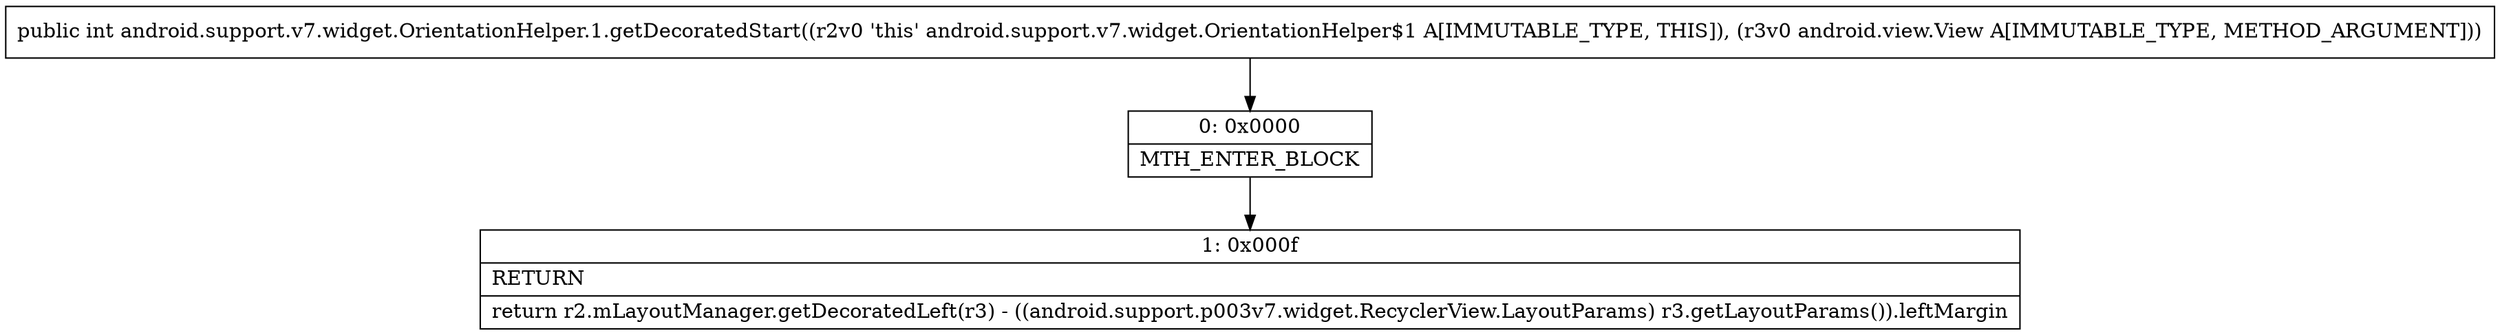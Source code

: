 digraph "CFG forandroid.support.v7.widget.OrientationHelper.1.getDecoratedStart(Landroid\/view\/View;)I" {
Node_0 [shape=record,label="{0\:\ 0x0000|MTH_ENTER_BLOCK\l}"];
Node_1 [shape=record,label="{1\:\ 0x000f|RETURN\l|return r2.mLayoutManager.getDecoratedLeft(r3) \- ((android.support.p003v7.widget.RecyclerView.LayoutParams) r3.getLayoutParams()).leftMargin\l}"];
MethodNode[shape=record,label="{public int android.support.v7.widget.OrientationHelper.1.getDecoratedStart((r2v0 'this' android.support.v7.widget.OrientationHelper$1 A[IMMUTABLE_TYPE, THIS]), (r3v0 android.view.View A[IMMUTABLE_TYPE, METHOD_ARGUMENT])) }"];
MethodNode -> Node_0;
Node_0 -> Node_1;
}

